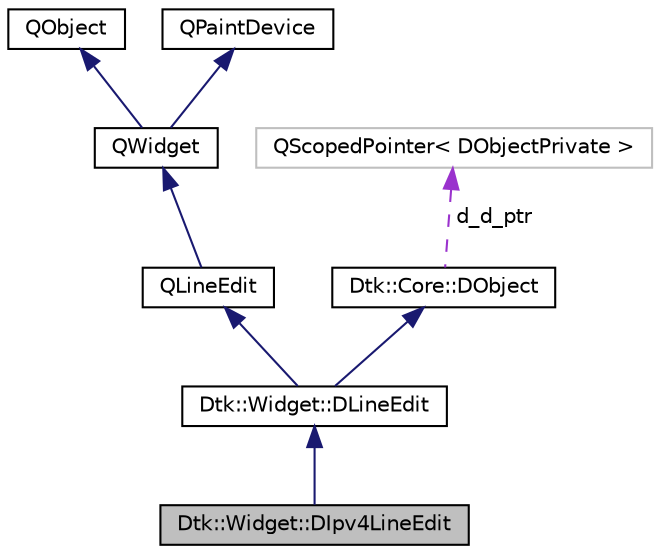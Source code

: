 digraph "Dtk::Widget::DIpv4LineEdit"
{
  edge [fontname="Helvetica",fontsize="10",labelfontname="Helvetica",labelfontsize="10"];
  node [fontname="Helvetica",fontsize="10",shape=record];
  Node7 [label="Dtk::Widget::DIpv4LineEdit",height=0.2,width=0.4,color="black", fillcolor="grey75", style="filled", fontcolor="black"];
  Node8 -> Node7 [dir="back",color="midnightblue",fontsize="10",style="solid",fontname="Helvetica"];
  Node8 [label="Dtk::Widget::DLineEdit",height=0.2,width=0.4,color="black", fillcolor="white", style="filled",URL="$class_dtk_1_1_widget_1_1_d_line_edit.html",tooltip="DLineEdit提供了一个修改过的QLineEdit样式 "];
  Node9 -> Node8 [dir="back",color="midnightblue",fontsize="10",style="solid",fontname="Helvetica"];
  Node9 [label="QLineEdit",height=0.2,width=0.4,color="black", fillcolor="white", style="filled",URL="/home/xmuli/project/dtk/tags/qtwidgets.tags$qlineedit.html"];
  Node10 -> Node9 [dir="back",color="midnightblue",fontsize="10",style="solid",fontname="Helvetica"];
  Node10 [label="QWidget",height=0.2,width=0.4,color="black", fillcolor="white", style="filled",URL="/home/xmuli/project/dtk/tags/qtwidgets.tags$qwidget.html"];
  Node11 -> Node10 [dir="back",color="midnightblue",fontsize="10",style="solid",fontname="Helvetica"];
  Node11 [label="QObject",height=0.2,width=0.4,color="black", fillcolor="white", style="filled",URL="/home/xmuli/project/dtk/tags/qtcore.tags$qobject.html"];
  Node12 -> Node10 [dir="back",color="midnightblue",fontsize="10",style="solid",fontname="Helvetica"];
  Node12 [label="QPaintDevice",height=0.2,width=0.4,color="black", fillcolor="white", style="filled",URL="/home/xmuli/project/dtk/tags/qtgui.tags$qpaintdevice.html"];
  Node13 -> Node8 [dir="back",color="midnightblue",fontsize="10",style="solid",fontname="Helvetica"];
  Node13 [label="Dtk::Core::DObject",height=0.2,width=0.4,color="black", fillcolor="white", style="filled",URL="$class_dtk_1_1_core_1_1_d_object.html",tooltip="deepin-tool-kit 中所有公开类的祖先类。 "];
  Node14 -> Node13 [dir="back",color="darkorchid3",fontsize="10",style="dashed",label=" d_d_ptr" ,fontname="Helvetica"];
  Node14 [label="QScopedPointer\< DObjectPrivate \>",height=0.2,width=0.4,color="grey75", fillcolor="white", style="filled"];
}
